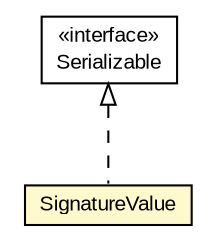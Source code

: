 #!/usr/local/bin/dot
#
# Class diagram 
# Generated by UMLGraph version R5_6-24-gf6e263 (http://www.umlgraph.org/)
#

digraph G {
	edge [fontname="arial",fontsize=10,labelfontname="arial",labelfontsize=10];
	node [fontname="arial",fontsize=10,shape=plaintext];
	nodesep=0.25;
	ranksep=0.5;
	// eu.europa.esig.dss.SignatureValue
	c653787 [label=<<table title="eu.europa.esig.dss.SignatureValue" border="0" cellborder="1" cellspacing="0" cellpadding="2" port="p" bgcolor="lemonChiffon" href="./SignatureValue.html">
		<tr><td><table border="0" cellspacing="0" cellpadding="1">
<tr><td align="center" balign="center"> SignatureValue </td></tr>
		</table></td></tr>
		</table>>, URL="./SignatureValue.html", fontname="arial", fontcolor="black", fontsize=10.0];
	//eu.europa.esig.dss.SignatureValue implements java.io.Serializable
	c654648:p -> c653787:p [dir=back,arrowtail=empty,style=dashed];
	// java.io.Serializable
	c654648 [label=<<table title="java.io.Serializable" border="0" cellborder="1" cellspacing="0" cellpadding="2" port="p" href="http://java.sun.com/j2se/1.4.2/docs/api/java/io/Serializable.html">
		<tr><td><table border="0" cellspacing="0" cellpadding="1">
<tr><td align="center" balign="center"> &#171;interface&#187; </td></tr>
<tr><td align="center" balign="center"> Serializable </td></tr>
		</table></td></tr>
		</table>>, URL="http://java.sun.com/j2se/1.4.2/docs/api/java/io/Serializable.html", fontname="arial", fontcolor="black", fontsize=10.0];
}

